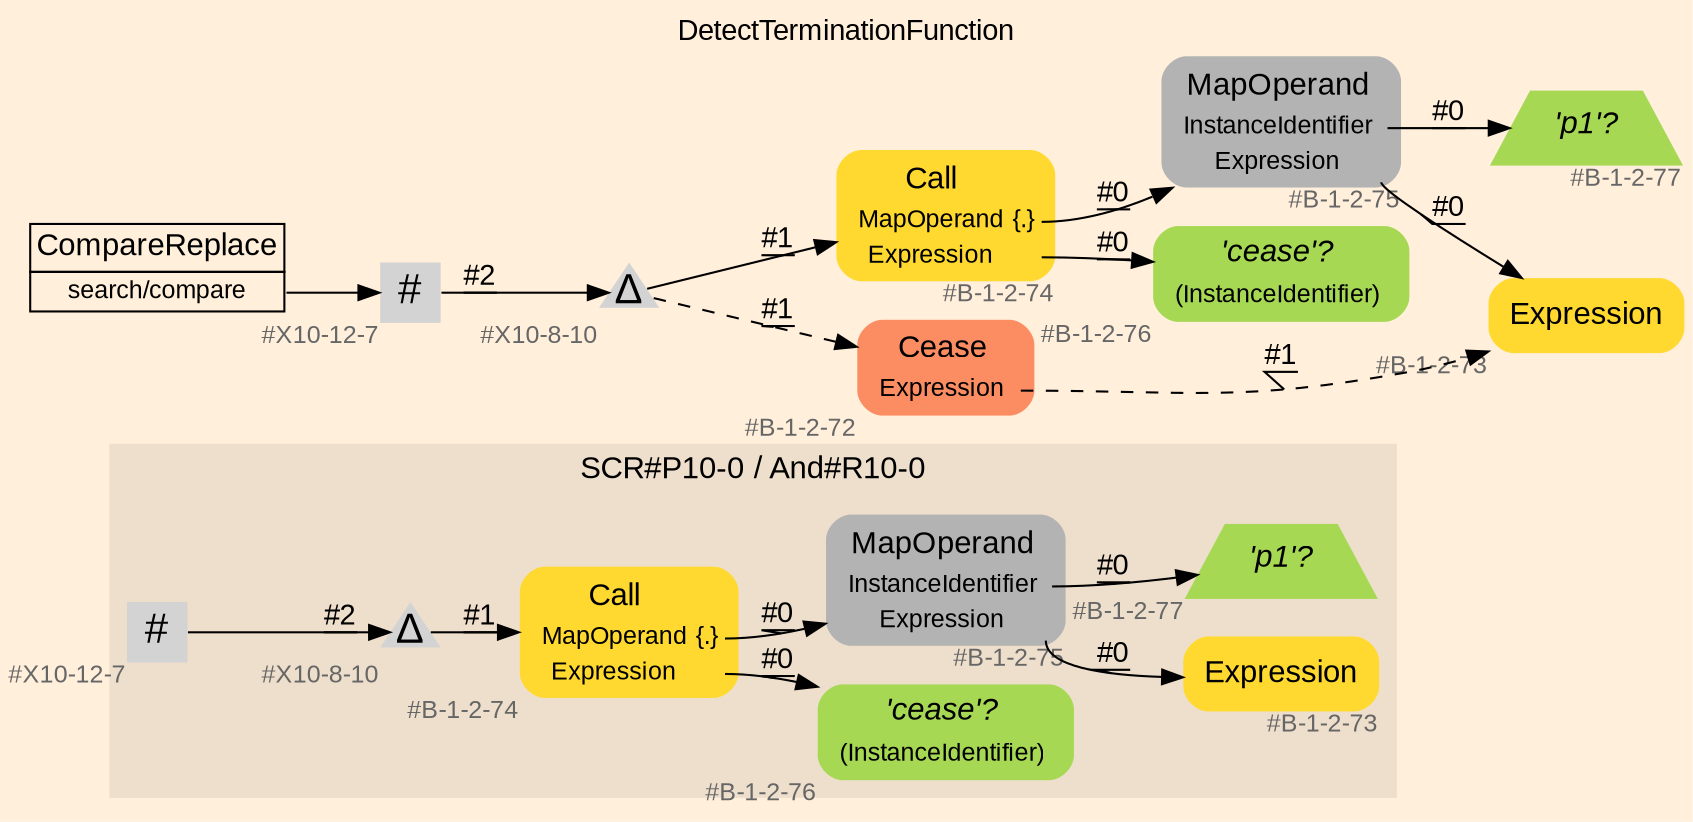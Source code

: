 digraph "DetectTerminationFunction" {
label = "DetectTerminationFunction"
labelloc = t
graph [
    rankdir = "LR"
    ranksep = 0.3
    bgcolor = antiquewhite1
    color = black
    fontcolor = black
    fontname = "Arial"
];
node [
    fontname = "Arial"
];
edge [
    fontname = "Arial"
];

// -------------------- figure And#R10-0 --------------------
// -------- region And#R10-0 ----------
subgraph "clusterAnd#R10-0" {
    label = "SCR#P10-0 / And#R10-0"
    style = "filled"
    color = antiquewhite2
    fontsize = "15"
    // -------- block And#R10-0/#B-1-2-76 ----------
    "And#R10-0/#B-1-2-76" [
        fillcolor = "/set28/5"
        xlabel = "#B-1-2-76"
        fontsize = "12"
        fontcolor = grey40
        shape = "plaintext"
        label = <<TABLE BORDER="0" CELLBORDER="0" CELLSPACING="0">
         <TR><TD><FONT COLOR="black" POINT-SIZE="15"><I>'cease'?</I></FONT></TD></TR>
         <TR><TD><FONT COLOR="black" POINT-SIZE="12">(InstanceIdentifier)</FONT></TD><TD PORT="port0"></TD></TR>
        </TABLE>>
        style = "rounded,filled"
    ];
    
    // -------- block And#R10-0/#X10-12-7 ----------
    "And#R10-0/#X10-12-7" [
        xlabel = "#X10-12-7"
        fontsize = "12"
        fontcolor = grey40
        shape = "square"
        label = <<FONT COLOR="black" POINT-SIZE="20">#</FONT>>
        style = "filled"
        penwidth = 0.0
        fixedsize = true
        width = 0.4
        height = 0.4
    ];
    
    // -------- block And#R10-0/#B-1-2-74 ----------
    "And#R10-0/#B-1-2-74" [
        fillcolor = "/set28/6"
        xlabel = "#B-1-2-74"
        fontsize = "12"
        fontcolor = grey40
        shape = "plaintext"
        label = <<TABLE BORDER="0" CELLBORDER="0" CELLSPACING="0">
         <TR><TD><FONT COLOR="black" POINT-SIZE="15">Call</FONT></TD></TR>
         <TR><TD><FONT COLOR="black" POINT-SIZE="12">MapOperand</FONT></TD><TD PORT="port0"><FONT COLOR="black" POINT-SIZE="12">{.}</FONT></TD></TR>
         <TR><TD><FONT COLOR="black" POINT-SIZE="12">Expression</FONT></TD><TD PORT="port1"></TD></TR>
        </TABLE>>
        style = "rounded,filled"
    ];
    
    // -------- block And#R10-0/#X10-8-10 ----------
    "And#R10-0/#X10-8-10" [
        xlabel = "#X10-8-10"
        fontsize = "12"
        fontcolor = grey40
        shape = "triangle"
        label = <<FONT COLOR="black" POINT-SIZE="20">Δ</FONT>>
        style = "filled"
        penwidth = 0.0
        fixedsize = true
        width = 0.4
        height = 0.4
    ];
    
    // -------- block And#R10-0/#B-1-2-75 ----------
    "And#R10-0/#B-1-2-75" [
        fillcolor = "/set28/8"
        xlabel = "#B-1-2-75"
        fontsize = "12"
        fontcolor = grey40
        shape = "plaintext"
        label = <<TABLE BORDER="0" CELLBORDER="0" CELLSPACING="0">
         <TR><TD><FONT COLOR="black" POINT-SIZE="15">MapOperand</FONT></TD></TR>
         <TR><TD><FONT COLOR="black" POINT-SIZE="12">InstanceIdentifier</FONT></TD><TD PORT="port0"></TD></TR>
         <TR><TD><FONT COLOR="black" POINT-SIZE="12">Expression</FONT></TD><TD PORT="port1"></TD></TR>
        </TABLE>>
        style = "rounded,filled"
    ];
    
    // -------- block And#R10-0/#B-1-2-73 ----------
    "And#R10-0/#B-1-2-73" [
        fillcolor = "/set28/6"
        xlabel = "#B-1-2-73"
        fontsize = "12"
        fontcolor = grey40
        shape = "plaintext"
        label = <<TABLE BORDER="0" CELLBORDER="0" CELLSPACING="0">
         <TR><TD><FONT COLOR="black" POINT-SIZE="15">Expression</FONT></TD></TR>
        </TABLE>>
        style = "rounded,filled"
    ];
    
    // -------- block And#R10-0/#B-1-2-77 ----------
    "And#R10-0/#B-1-2-77" [
        fillcolor = "/set28/5"
        xlabel = "#B-1-2-77"
        fontsize = "12"
        fontcolor = grey40
        shape = "trapezium"
        label = <<FONT COLOR="black" POINT-SIZE="15"><I>'p1'?</I></FONT>>
        style = "filled"
        penwidth = 0.0
    ];
    
}

"And#R10-0/#X10-12-7" -> "And#R10-0/#X10-8-10" [
    label = "#2"
    decorate = true
    color = black
    fontcolor = black
];

"And#R10-0/#B-1-2-74":port0 -> "And#R10-0/#B-1-2-75" [
    label = "#0"
    decorate = true
    color = black
    fontcolor = black
];

"And#R10-0/#B-1-2-74":port1 -> "And#R10-0/#B-1-2-76" [
    label = "#0"
    decorate = true
    color = black
    fontcolor = black
];

"And#R10-0/#X10-8-10" -> "And#R10-0/#B-1-2-74" [
    label = "#1"
    decorate = true
    color = black
    fontcolor = black
];

"And#R10-0/#B-1-2-75":port0 -> "And#R10-0/#B-1-2-77" [
    label = "#0"
    decorate = true
    color = black
    fontcolor = black
];

"And#R10-0/#B-1-2-75":port1 -> "And#R10-0/#B-1-2-73" [
    label = "#0"
    decorate = true
    color = black
    fontcolor = black
];


// -------------------- transformation figure --------------------
// -------- block CR#X10-10-10 ----------
"CR#X10-10-10" [
    fillcolor = antiquewhite1
    fontsize = "12"
    fontcolor = grey40
    shape = "plaintext"
    label = <<TABLE BORDER="0" CELLBORDER="1" CELLSPACING="0">
     <TR><TD><FONT COLOR="black" POINT-SIZE="15">CompareReplace</FONT></TD></TR>
     <TR><TD PORT="port0"><FONT COLOR="black" POINT-SIZE="12">search/compare</FONT></TD></TR>
    </TABLE>>
    style = "filled"
    color = black
];

// -------- block #X10-12-7 ----------
"#X10-12-7" [
    xlabel = "#X10-12-7"
    fontsize = "12"
    fontcolor = grey40
    shape = "square"
    label = <<FONT COLOR="black" POINT-SIZE="20">#</FONT>>
    style = "filled"
    penwidth = 0.0
    fixedsize = true
    width = 0.4
    height = 0.4
];

// -------- block #X10-8-10 ----------
"#X10-8-10" [
    xlabel = "#X10-8-10"
    fontsize = "12"
    fontcolor = grey40
    shape = "triangle"
    label = <<FONT COLOR="black" POINT-SIZE="20">Δ</FONT>>
    style = "filled"
    penwidth = 0.0
    fixedsize = true
    width = 0.4
    height = 0.4
];

// -------- block #B-1-2-74 ----------
"#B-1-2-74" [
    fillcolor = "/set28/6"
    xlabel = "#B-1-2-74"
    fontsize = "12"
    fontcolor = grey40
    shape = "plaintext"
    label = <<TABLE BORDER="0" CELLBORDER="0" CELLSPACING="0">
     <TR><TD><FONT COLOR="black" POINT-SIZE="15">Call</FONT></TD></TR>
     <TR><TD><FONT COLOR="black" POINT-SIZE="12">MapOperand</FONT></TD><TD PORT="port0"><FONT COLOR="black" POINT-SIZE="12">{.}</FONT></TD></TR>
     <TR><TD><FONT COLOR="black" POINT-SIZE="12">Expression</FONT></TD><TD PORT="port1"></TD></TR>
    </TABLE>>
    style = "rounded,filled"
];

// -------- block #B-1-2-75 ----------
"#B-1-2-75" [
    fillcolor = "/set28/8"
    xlabel = "#B-1-2-75"
    fontsize = "12"
    fontcolor = grey40
    shape = "plaintext"
    label = <<TABLE BORDER="0" CELLBORDER="0" CELLSPACING="0">
     <TR><TD><FONT COLOR="black" POINT-SIZE="15">MapOperand</FONT></TD></TR>
     <TR><TD><FONT COLOR="black" POINT-SIZE="12">InstanceIdentifier</FONT></TD><TD PORT="port0"></TD></TR>
     <TR><TD><FONT COLOR="black" POINT-SIZE="12">Expression</FONT></TD><TD PORT="port1"></TD></TR>
    </TABLE>>
    style = "rounded,filled"
];

// -------- block #B-1-2-77 ----------
"#B-1-2-77" [
    fillcolor = "/set28/5"
    xlabel = "#B-1-2-77"
    fontsize = "12"
    fontcolor = grey40
    shape = "trapezium"
    label = <<FONT COLOR="black" POINT-SIZE="15"><I>'p1'?</I></FONT>>
    style = "filled"
    penwidth = 0.0
];

// -------- block #B-1-2-73 ----------
"#B-1-2-73" [
    fillcolor = "/set28/6"
    xlabel = "#B-1-2-73"
    fontsize = "12"
    fontcolor = grey40
    shape = "plaintext"
    label = <<TABLE BORDER="0" CELLBORDER="0" CELLSPACING="0">
     <TR><TD><FONT COLOR="black" POINT-SIZE="15">Expression</FONT></TD></TR>
    </TABLE>>
    style = "rounded,filled"
];

// -------- block #B-1-2-76 ----------
"#B-1-2-76" [
    fillcolor = "/set28/5"
    xlabel = "#B-1-2-76"
    fontsize = "12"
    fontcolor = grey40
    shape = "plaintext"
    label = <<TABLE BORDER="0" CELLBORDER="0" CELLSPACING="0">
     <TR><TD><FONT COLOR="black" POINT-SIZE="15"><I>'cease'?</I></FONT></TD></TR>
     <TR><TD><FONT COLOR="black" POINT-SIZE="12">(InstanceIdentifier)</FONT></TD><TD PORT="port0"></TD></TR>
    </TABLE>>
    style = "rounded,filled"
];

// -------- block #B-1-2-72 ----------
"#B-1-2-72" [
    fillcolor = "/set28/2"
    xlabel = "#B-1-2-72"
    fontsize = "12"
    fontcolor = grey40
    shape = "plaintext"
    label = <<TABLE BORDER="0" CELLBORDER="0" CELLSPACING="0">
     <TR><TD><FONT COLOR="black" POINT-SIZE="15">Cease</FONT></TD></TR>
     <TR><TD><FONT COLOR="black" POINT-SIZE="12">Expression</FONT></TD><TD PORT="port0"></TD></TR>
    </TABLE>>
    style = "rounded,filled"
];

"CR#X10-10-10":port0 -> "#X10-12-7" [
    label = ""
    decorate = true
    color = black
    fontcolor = black
];

"#X10-12-7" -> "#X10-8-10" [
    label = "#2"
    decorate = true
    color = black
    fontcolor = black
];

"#X10-8-10" -> "#B-1-2-74" [
    label = "#1"
    decorate = true
    color = black
    fontcolor = black
];

"#X10-8-10" -> "#B-1-2-72" [
    style="dashed"
    label = "#1"
    decorate = true
    color = black
    fontcolor = black
];

"#B-1-2-74":port0 -> "#B-1-2-75" [
    label = "#0"
    decorate = true
    color = black
    fontcolor = black
];

"#B-1-2-74":port1 -> "#B-1-2-76" [
    label = "#0"
    decorate = true
    color = black
    fontcolor = black
];

"#B-1-2-75":port0 -> "#B-1-2-77" [
    label = "#0"
    decorate = true
    color = black
    fontcolor = black
];

"#B-1-2-75":port1 -> "#B-1-2-73" [
    label = "#0"
    decorate = true
    color = black
    fontcolor = black
];

"#B-1-2-72":port0 -> "#B-1-2-73" [
    style="dashed"
    label = "#1"
    decorate = true
    color = black
    fontcolor = black
];


}
